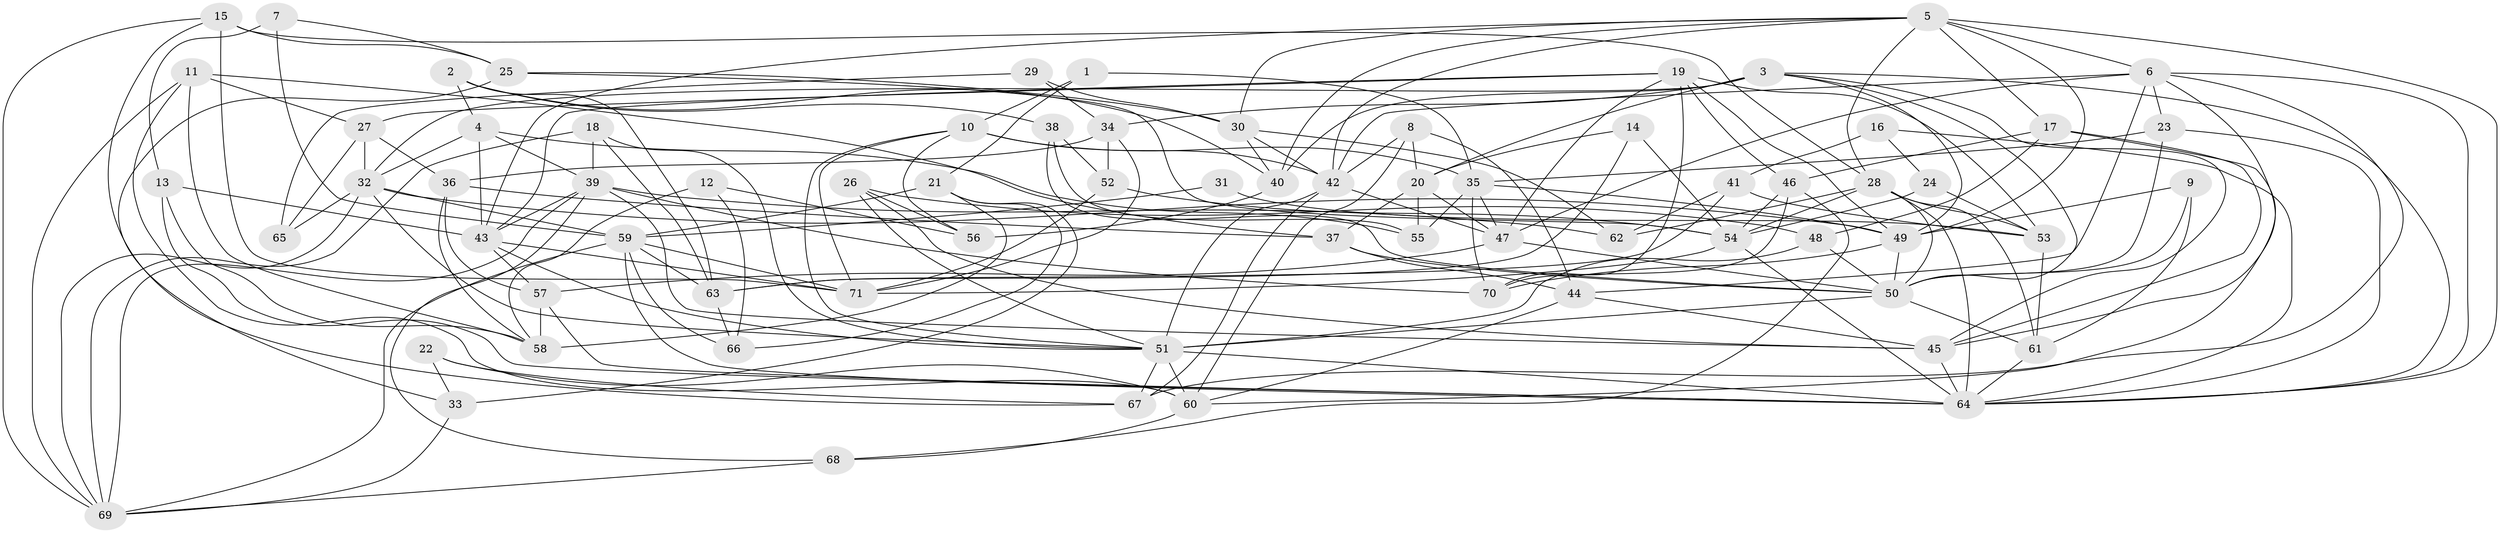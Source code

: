 // original degree distribution, {7: 0.04964539007092199, 5: 0.15602836879432624, 3: 0.2624113475177305, 2: 0.1347517730496454, 6: 0.06382978723404255, 4: 0.3120567375886525, 8: 0.014184397163120567, 10: 0.0070921985815602835}
// Generated by graph-tools (version 1.1) at 2025/02/03/09/25 03:02:11]
// undirected, 71 vertices, 196 edges
graph export_dot {
graph [start="1"]
  node [color=gray90,style=filled];
  1;
  2;
  3;
  4;
  5;
  6;
  7;
  8;
  9;
  10;
  11;
  12;
  13;
  14;
  15;
  16;
  17;
  18;
  19;
  20;
  21;
  22;
  23;
  24;
  25;
  26;
  27;
  28;
  29;
  30;
  31;
  32;
  33;
  34;
  35;
  36;
  37;
  38;
  39;
  40;
  41;
  42;
  43;
  44;
  45;
  46;
  47;
  48;
  49;
  50;
  51;
  52;
  53;
  54;
  55;
  56;
  57;
  58;
  59;
  60;
  61;
  62;
  63;
  64;
  65;
  66;
  67;
  68;
  69;
  70;
  71;
  1 -- 10 [weight=1.0];
  1 -- 21 [weight=1.0];
  1 -- 35 [weight=1.0];
  2 -- 4 [weight=1.0];
  2 -- 38 [weight=1.0];
  2 -- 40 [weight=1.0];
  2 -- 63 [weight=1.0];
  3 -- 20 [weight=2.0];
  3 -- 32 [weight=2.0];
  3 -- 34 [weight=1.0];
  3 -- 40 [weight=1.0];
  3 -- 45 [weight=1.0];
  3 -- 49 [weight=1.0];
  3 -- 50 [weight=1.0];
  3 -- 64 [weight=1.0];
  4 -- 32 [weight=1.0];
  4 -- 39 [weight=1.0];
  4 -- 43 [weight=1.0];
  4 -- 55 [weight=1.0];
  5 -- 6 [weight=1.0];
  5 -- 17 [weight=1.0];
  5 -- 28 [weight=1.0];
  5 -- 30 [weight=1.0];
  5 -- 40 [weight=1.0];
  5 -- 42 [weight=1.0];
  5 -- 43 [weight=1.0];
  5 -- 49 [weight=2.0];
  5 -- 64 [weight=1.0];
  6 -- 23 [weight=1.0];
  6 -- 42 [weight=1.0];
  6 -- 44 [weight=1.0];
  6 -- 45 [weight=1.0];
  6 -- 47 [weight=1.0];
  6 -- 64 [weight=1.0];
  6 -- 67 [weight=1.0];
  7 -- 13 [weight=1.0];
  7 -- 25 [weight=1.0];
  7 -- 59 [weight=1.0];
  8 -- 20 [weight=1.0];
  8 -- 42 [weight=1.0];
  8 -- 44 [weight=1.0];
  8 -- 60 [weight=1.0];
  9 -- 49 [weight=1.0];
  9 -- 50 [weight=1.0];
  9 -- 61 [weight=1.0];
  10 -- 35 [weight=1.0];
  10 -- 42 [weight=2.0];
  10 -- 51 [weight=1.0];
  10 -- 56 [weight=1.0];
  10 -- 71 [weight=1.0];
  11 -- 27 [weight=1.0];
  11 -- 37 [weight=1.0];
  11 -- 58 [weight=1.0];
  11 -- 60 [weight=1.0];
  11 -- 69 [weight=1.0];
  12 -- 56 [weight=2.0];
  12 -- 58 [weight=1.0];
  12 -- 66 [weight=1.0];
  13 -- 43 [weight=1.0];
  13 -- 58 [weight=1.0];
  13 -- 64 [weight=1.0];
  14 -- 20 [weight=1.0];
  14 -- 54 [weight=1.0];
  14 -- 63 [weight=1.0];
  15 -- 25 [weight=1.0];
  15 -- 28 [weight=1.0];
  15 -- 67 [weight=1.0];
  15 -- 69 [weight=1.0];
  15 -- 71 [weight=1.0];
  16 -- 24 [weight=1.0];
  16 -- 41 [weight=2.0];
  16 -- 64 [weight=1.0];
  17 -- 45 [weight=1.0];
  17 -- 46 [weight=1.0];
  17 -- 48 [weight=1.0];
  17 -- 60 [weight=1.0];
  18 -- 39 [weight=1.0];
  18 -- 51 [weight=1.0];
  18 -- 63 [weight=1.0];
  18 -- 69 [weight=2.0];
  19 -- 27 [weight=1.0];
  19 -- 43 [weight=1.0];
  19 -- 46 [weight=1.0];
  19 -- 47 [weight=1.0];
  19 -- 49 [weight=1.0];
  19 -- 53 [weight=1.0];
  19 -- 70 [weight=1.0];
  20 -- 37 [weight=1.0];
  20 -- 47 [weight=1.0];
  20 -- 55 [weight=1.0];
  21 -- 33 [weight=1.0];
  21 -- 58 [weight=1.0];
  21 -- 59 [weight=1.0];
  21 -- 66 [weight=1.0];
  22 -- 33 [weight=1.0];
  22 -- 60 [weight=1.0];
  22 -- 67 [weight=1.0];
  23 -- 35 [weight=1.0];
  23 -- 50 [weight=1.0];
  23 -- 64 [weight=1.0];
  24 -- 53 [weight=1.0];
  24 -- 54 [weight=1.0];
  25 -- 30 [weight=1.0];
  25 -- 33 [weight=1.0];
  25 -- 54 [weight=1.0];
  26 -- 45 [weight=1.0];
  26 -- 48 [weight=1.0];
  26 -- 51 [weight=1.0];
  26 -- 56 [weight=1.0];
  27 -- 32 [weight=1.0];
  27 -- 36 [weight=1.0];
  27 -- 65 [weight=1.0];
  28 -- 50 [weight=1.0];
  28 -- 53 [weight=1.0];
  28 -- 54 [weight=1.0];
  28 -- 61 [weight=1.0];
  28 -- 62 [weight=1.0];
  28 -- 64 [weight=1.0];
  29 -- 30 [weight=1.0];
  29 -- 34 [weight=1.0];
  29 -- 65 [weight=1.0];
  30 -- 40 [weight=1.0];
  30 -- 42 [weight=1.0];
  30 -- 62 [weight=1.0];
  31 -- 53 [weight=1.0];
  31 -- 59 [weight=1.0];
  32 -- 49 [weight=1.0];
  32 -- 51 [weight=2.0];
  32 -- 59 [weight=1.0];
  32 -- 65 [weight=1.0];
  32 -- 69 [weight=1.0];
  33 -- 69 [weight=1.0];
  34 -- 36 [weight=1.0];
  34 -- 52 [weight=1.0];
  34 -- 71 [weight=1.0];
  35 -- 47 [weight=1.0];
  35 -- 49 [weight=1.0];
  35 -- 55 [weight=1.0];
  35 -- 70 [weight=1.0];
  36 -- 37 [weight=2.0];
  36 -- 57 [weight=1.0];
  36 -- 58 [weight=1.0];
  37 -- 44 [weight=2.0];
  37 -- 50 [weight=1.0];
  38 -- 50 [weight=1.0];
  38 -- 52 [weight=2.0];
  38 -- 55 [weight=1.0];
  39 -- 43 [weight=1.0];
  39 -- 45 [weight=1.0];
  39 -- 62 [weight=1.0];
  39 -- 68 [weight=1.0];
  39 -- 69 [weight=1.0];
  39 -- 70 [weight=1.0];
  40 -- 56 [weight=1.0];
  41 -- 53 [weight=1.0];
  41 -- 62 [weight=1.0];
  41 -- 63 [weight=1.0];
  42 -- 47 [weight=1.0];
  42 -- 51 [weight=1.0];
  42 -- 67 [weight=1.0];
  43 -- 51 [weight=1.0];
  43 -- 57 [weight=1.0];
  43 -- 71 [weight=1.0];
  44 -- 45 [weight=1.0];
  44 -- 60 [weight=1.0];
  45 -- 64 [weight=1.0];
  46 -- 54 [weight=1.0];
  46 -- 68 [weight=1.0];
  46 -- 70 [weight=1.0];
  47 -- 50 [weight=1.0];
  47 -- 57 [weight=1.0];
  48 -- 50 [weight=1.0];
  48 -- 51 [weight=1.0];
  49 -- 50 [weight=1.0];
  49 -- 70 [weight=1.0];
  50 -- 51 [weight=1.0];
  50 -- 61 [weight=1.0];
  51 -- 60 [weight=1.0];
  51 -- 64 [weight=1.0];
  51 -- 67 [weight=1.0];
  52 -- 54 [weight=1.0];
  52 -- 71 [weight=1.0];
  53 -- 61 [weight=1.0];
  54 -- 64 [weight=2.0];
  54 -- 71 [weight=1.0];
  57 -- 58 [weight=1.0];
  57 -- 64 [weight=1.0];
  59 -- 63 [weight=1.0];
  59 -- 64 [weight=1.0];
  59 -- 66 [weight=1.0];
  59 -- 69 [weight=2.0];
  59 -- 71 [weight=1.0];
  60 -- 68 [weight=1.0];
  61 -- 64 [weight=1.0];
  63 -- 66 [weight=1.0];
  68 -- 69 [weight=1.0];
}
